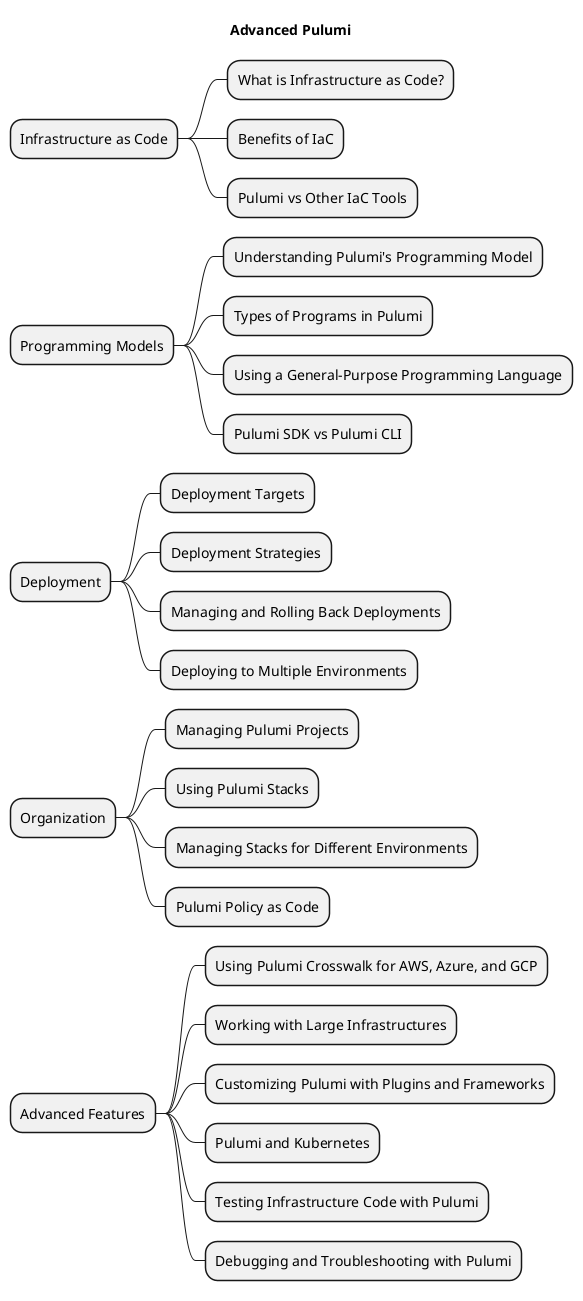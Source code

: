 @startmindmap
title Advanced Pulumi

* Infrastructure as Code
** What is Infrastructure as Code?
** Benefits of IaC
** Pulumi vs Other IaC Tools
* Programming Models
** Understanding Pulumi's Programming Model
** Types of Programs in Pulumi
** Using a General-Purpose Programming Language
** Pulumi SDK vs Pulumi CLI
* Deployment
** Deployment Targets
** Deployment Strategies
** Managing and Rolling Back Deployments
** Deploying to Multiple Environments
* Organization
** Managing Pulumi Projects
** Using Pulumi Stacks
** Managing Stacks for Different Environments
** Pulumi Policy as Code
* Advanced Features
** Using Pulumi Crosswalk for AWS, Azure, and GCP
** Working with Large Infrastructures
** Customizing Pulumi with Plugins and Frameworks
** Pulumi and Kubernetes
** Testing Infrastructure Code with Pulumi
** Debugging and Troubleshooting with Pulumi
@endmindmap